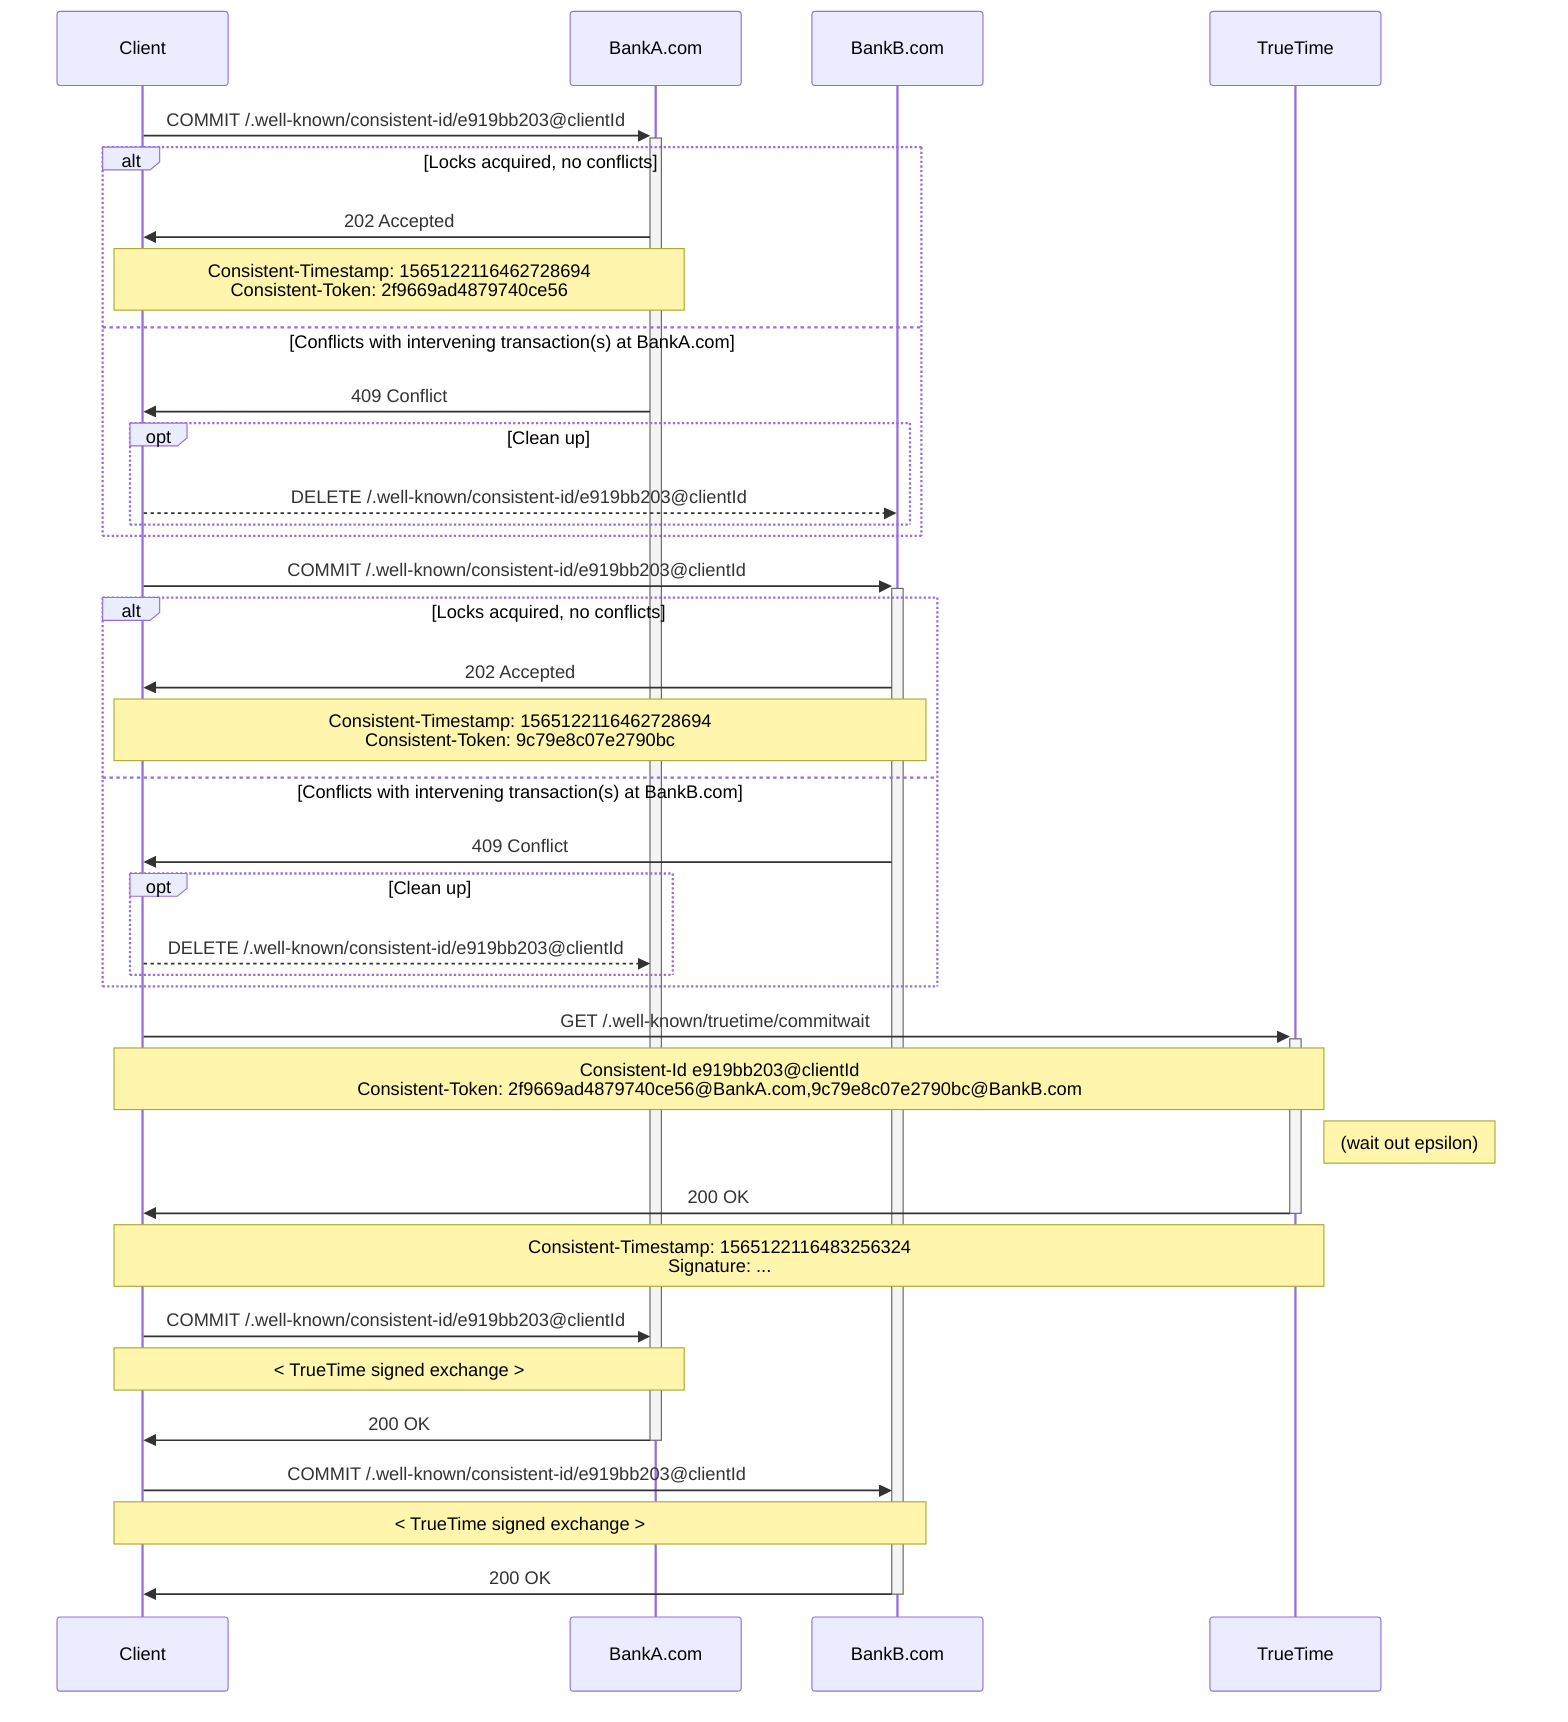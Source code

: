sequenceDiagram
    participant Client
    participant BankA.com
    participant BankB.com
    participant TrueTime

    Client ->>+ BankA.com: COMMIT /.well-known/consistent-id/e919bb203@clientId
    alt Locks acquired, no conflicts
        BankA.com ->> Client: 202 Accepted
        Note over Client, BankA.com: Consistent-Timestamp: 1565122116462728694<br/>Consistent-Token: 2f9669ad4879740ce56
    else Conflicts with intervening transaction(s) at BankA.com
        BankA.com ->> Client: 409 Conflict
        opt Clean up
            Client -->> BankB.com: DELETE /.well-known/consistent-id/e919bb203@clientId
        end
    end

    Client ->>+ BankB.com: COMMIT /.well-known/consistent-id/e919bb203@clientId
    alt Locks acquired, no conflicts
        BankB.com ->> Client: 202 Accepted
        Note over Client, BankB.com: Consistent-Timestamp: 1565122116462728694<br/>Consistent-Token: 9c79e8c07e2790bc
    else Conflicts with intervening transaction(s) at BankB.com
        BankB.com ->> Client: 409 Conflict
        opt Clean up
            Client -->> BankA.com: DELETE /.well-known/consistent-id/e919bb203@clientId
        end
    end

    Client ->>+ TrueTime: GET /.well-known/truetime/commitwait
    Note over Client, TrueTime: Consistent-Id e919bb203@clientId<br/>Consistent-Token: 2f9669ad4879740ce56@BankA.com,9c79e8c07e2790bc@BankB.com
    Note right of TrueTime: (wait out epsilon)
    TrueTime ->>- Client: 200 OK
    Note over Client, TrueTime: Consistent-Timestamp: 1565122116483256324<br/>Signature: ...
    
    Client ->> BankA.com: COMMIT /.well-known/consistent-id/e919bb203@clientId
    Note over Client, BankA.com: < TrueTime signed exchange >
    BankA.com ->>- Client : 200 OK
    Client ->> BankB.com: COMMIT /.well-known/consistent-id/e919bb203@clientId
    Note over Client, BankB.com: < TrueTime signed exchange >
    BankB.com ->>- Client: 200 OK